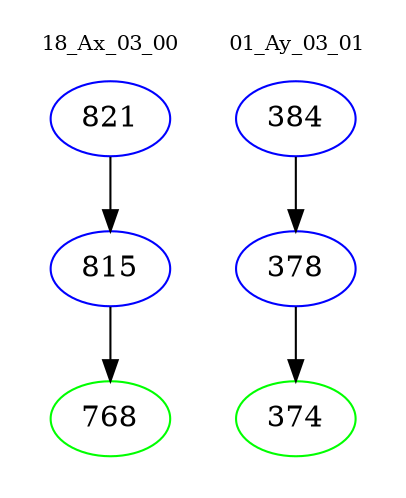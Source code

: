 digraph{
subgraph cluster_0 {
color = white
label = "18_Ax_03_00";
fontsize=10;
T0_821 [label="821", color="blue"]
T0_821 -> T0_815 [color="black"]
T0_815 [label="815", color="blue"]
T0_815 -> T0_768 [color="black"]
T0_768 [label="768", color="green"]
}
subgraph cluster_1 {
color = white
label = "01_Ay_03_01";
fontsize=10;
T1_384 [label="384", color="blue"]
T1_384 -> T1_378 [color="black"]
T1_378 [label="378", color="blue"]
T1_378 -> T1_374 [color="black"]
T1_374 [label="374", color="green"]
}
}
